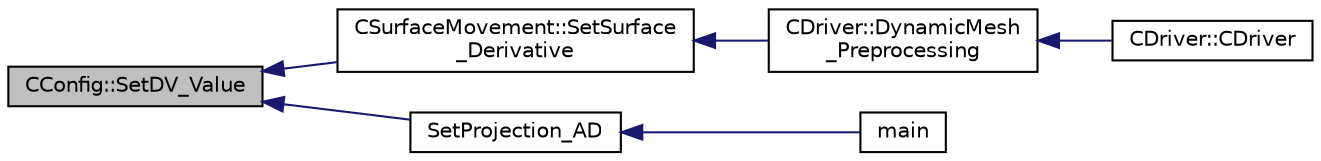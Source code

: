 digraph "CConfig::SetDV_Value"
{
  edge [fontname="Helvetica",fontsize="10",labelfontname="Helvetica",labelfontsize="10"];
  node [fontname="Helvetica",fontsize="10",shape=record];
  rankdir="LR";
  Node14439 [label="CConfig::SetDV_Value",height=0.2,width=0.4,color="black", fillcolor="grey75", style="filled", fontcolor="black"];
  Node14439 -> Node14440 [dir="back",color="midnightblue",fontsize="10",style="solid",fontname="Helvetica"];
  Node14440 [label="CSurfaceMovement::SetSurface\l_Derivative",height=0.2,width=0.4,color="black", fillcolor="white", style="filled",URL="$class_c_surface_movement.html#af6aac73d04565bf6e9b81305b66e97e7",tooltip="Set derivatives of the surface/boundary deformation. "];
  Node14440 -> Node14441 [dir="back",color="midnightblue",fontsize="10",style="solid",fontname="Helvetica"];
  Node14441 [label="CDriver::DynamicMesh\l_Preprocessing",height=0.2,width=0.4,color="black", fillcolor="white", style="filled",URL="$class_c_driver.html#af585d91d9c08dbddcc2b3e67dd5f5af9",tooltip="GridMovement_Preprocessing. "];
  Node14441 -> Node14442 [dir="back",color="midnightblue",fontsize="10",style="solid",fontname="Helvetica"];
  Node14442 [label="CDriver::CDriver",height=0.2,width=0.4,color="black", fillcolor="white", style="filled",URL="$class_c_driver.html#a3fca4a013a6efa9bbb38fe78a86b5f3d",tooltip="Constructor of the class. "];
  Node14439 -> Node14443 [dir="back",color="midnightblue",fontsize="10",style="solid",fontname="Helvetica"];
  Node14443 [label="SetProjection_AD",height=0.2,width=0.4,color="black", fillcolor="white", style="filled",URL="$_s_u2___d_o_t_8cpp.html#a3fceed882e8eb3d6796c8e8396af7d87",tooltip="Projection of the surface sensitivity using algorithmic differentiation (AD). "];
  Node14443 -> Node14444 [dir="back",color="midnightblue",fontsize="10",style="solid",fontname="Helvetica"];
  Node14444 [label="main",height=0.2,width=0.4,color="black", fillcolor="white", style="filled",URL="$_s_u2___d_o_t_8cpp.html#a0ddf1224851353fc92bfbff6f499fa97"];
}
